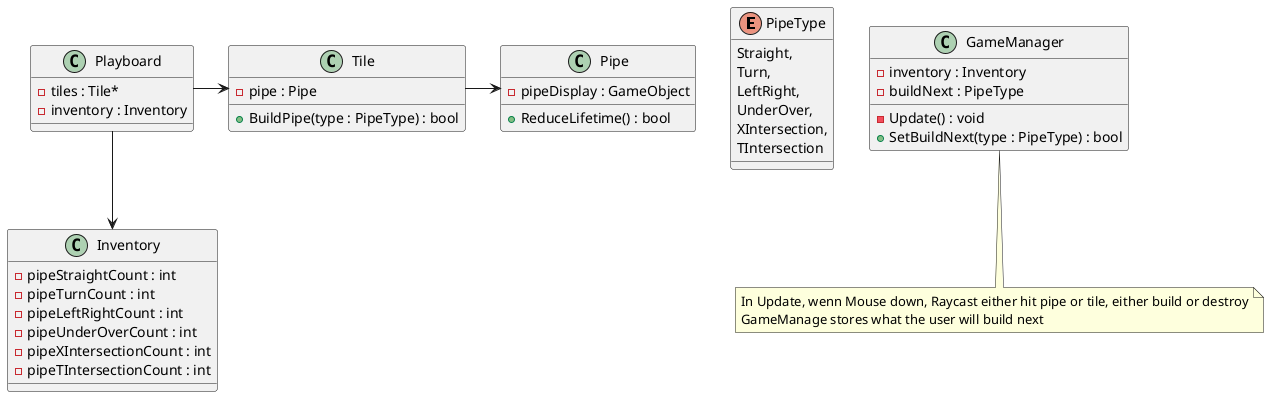 @startuml
' View at http://www.plantuml.com/plantuml/

enum PipeType {
Straight,
Turn,
LeftRight,
UnderOver,
XIntersection,
TIntersection
}

class Pipe {
- pipeDisplay : GameObject
+ ReduceLifetime() : bool
}

class Tile {
- pipe : Pipe
+ BuildPipe(type : PipeType) : bool
}

class Playboard {
- tiles : Tile*
- inventory : Inventory
}

class Inventory {
- pipeStraightCount : int
- pipeTurnCount : int
- pipeLeftRightCount : int
- pipeUnderOverCount : int
- pipeXIntersectionCount : int
- pipeTIntersectionCount : int
}

class GameManager {
- inventory : Inventory
- buildNext : PipeType
- Update() : void
+ SetBuildNext(type : PipeType) : bool
}

note bottom of GameManager
In Update, wenn Mouse down, Raycast either hit pipe or tile, either build or destroy
GameManage stores what the user will build next
end note

Playboard -> Tile
Tile -> Pipe
Playboard -down-> Inventory
@enduml